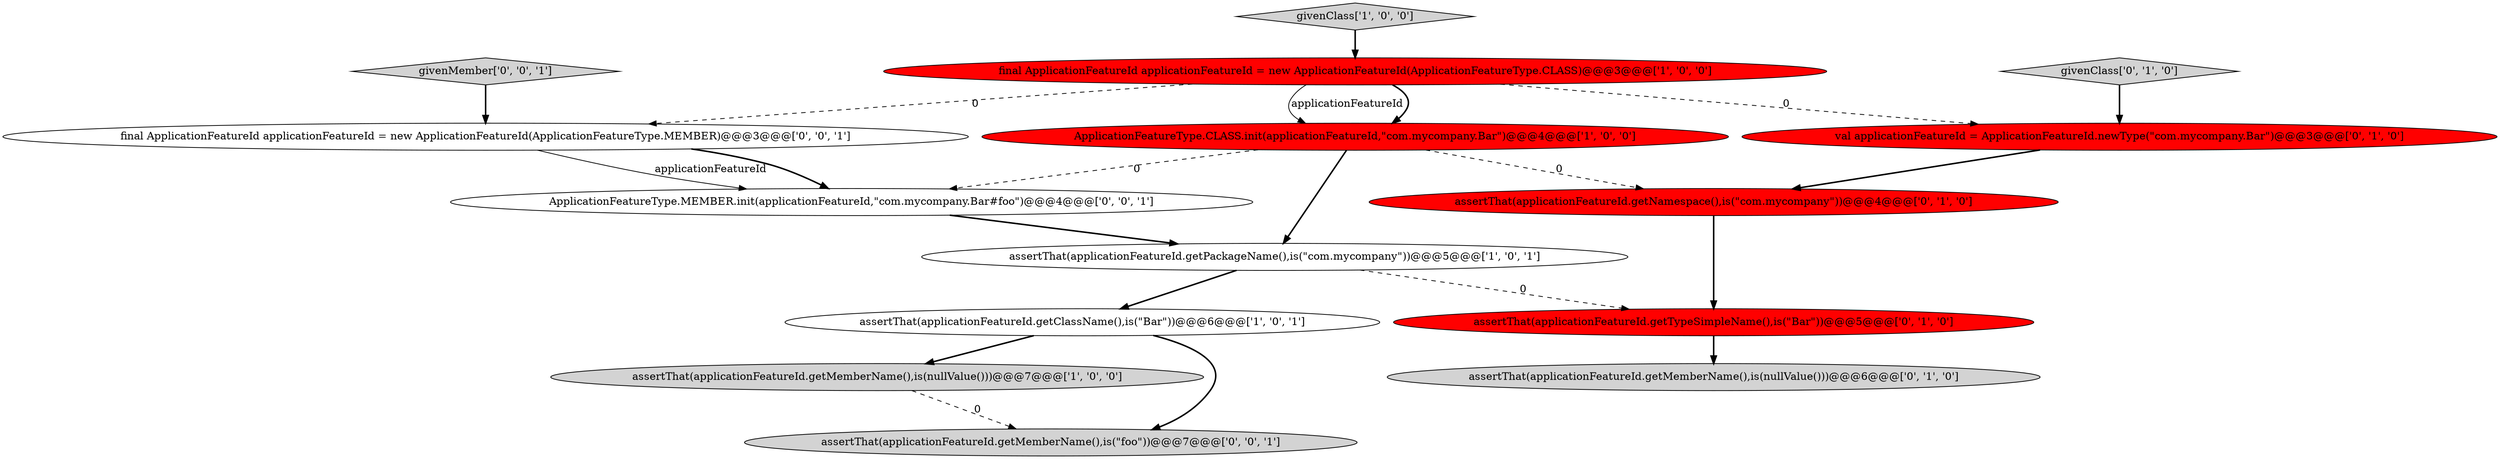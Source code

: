 digraph {
4 [style = filled, label = "final ApplicationFeatureId applicationFeatureId = new ApplicationFeatureId(ApplicationFeatureType.CLASS)@@@3@@@['1', '0', '0']", fillcolor = red, shape = ellipse image = "AAA1AAABBB1BBB"];
3 [style = filled, label = "givenClass['1', '0', '0']", fillcolor = lightgray, shape = diamond image = "AAA0AAABBB1BBB"];
7 [style = filled, label = "assertThat(applicationFeatureId.getNamespace(),is(\"com.mycompany\"))@@@4@@@['0', '1', '0']", fillcolor = red, shape = ellipse image = "AAA1AAABBB2BBB"];
6 [style = filled, label = "assertThat(applicationFeatureId.getTypeSimpleName(),is(\"Bar\"))@@@5@@@['0', '1', '0']", fillcolor = red, shape = ellipse image = "AAA1AAABBB2BBB"];
2 [style = filled, label = "ApplicationFeatureType.CLASS.init(applicationFeatureId,\"com.mycompany.Bar\")@@@4@@@['1', '0', '0']", fillcolor = red, shape = ellipse image = "AAA1AAABBB1BBB"];
8 [style = filled, label = "givenClass['0', '1', '0']", fillcolor = lightgray, shape = diamond image = "AAA0AAABBB2BBB"];
13 [style = filled, label = "givenMember['0', '0', '1']", fillcolor = lightgray, shape = diamond image = "AAA0AAABBB3BBB"];
10 [style = filled, label = "assertThat(applicationFeatureId.getMemberName(),is(nullValue()))@@@6@@@['0', '1', '0']", fillcolor = lightgray, shape = ellipse image = "AAA0AAABBB2BBB"];
11 [style = filled, label = "ApplicationFeatureType.MEMBER.init(applicationFeatureId,\"com.mycompany.Bar#foo\")@@@4@@@['0', '0', '1']", fillcolor = white, shape = ellipse image = "AAA0AAABBB3BBB"];
1 [style = filled, label = "assertThat(applicationFeatureId.getMemberName(),is(nullValue()))@@@7@@@['1', '0', '0']", fillcolor = lightgray, shape = ellipse image = "AAA0AAABBB1BBB"];
12 [style = filled, label = "assertThat(applicationFeatureId.getMemberName(),is(\"foo\"))@@@7@@@['0', '0', '1']", fillcolor = lightgray, shape = ellipse image = "AAA0AAABBB3BBB"];
14 [style = filled, label = "final ApplicationFeatureId applicationFeatureId = new ApplicationFeatureId(ApplicationFeatureType.MEMBER)@@@3@@@['0', '0', '1']", fillcolor = white, shape = ellipse image = "AAA0AAABBB3BBB"];
9 [style = filled, label = "val applicationFeatureId = ApplicationFeatureId.newType(\"com.mycompany.Bar\")@@@3@@@['0', '1', '0']", fillcolor = red, shape = ellipse image = "AAA1AAABBB2BBB"];
5 [style = filled, label = "assertThat(applicationFeatureId.getClassName(),is(\"Bar\"))@@@6@@@['1', '0', '1']", fillcolor = white, shape = ellipse image = "AAA0AAABBB1BBB"];
0 [style = filled, label = "assertThat(applicationFeatureId.getPackageName(),is(\"com.mycompany\"))@@@5@@@['1', '0', '1']", fillcolor = white, shape = ellipse image = "AAA0AAABBB1BBB"];
0->6 [style = dashed, label="0"];
4->2 [style = bold, label=""];
9->7 [style = bold, label=""];
2->7 [style = dashed, label="0"];
3->4 [style = bold, label=""];
14->11 [style = solid, label="applicationFeatureId"];
1->12 [style = dashed, label="0"];
4->2 [style = solid, label="applicationFeatureId"];
5->1 [style = bold, label=""];
4->9 [style = dashed, label="0"];
2->0 [style = bold, label=""];
11->0 [style = bold, label=""];
5->12 [style = bold, label=""];
6->10 [style = bold, label=""];
7->6 [style = bold, label=""];
8->9 [style = bold, label=""];
2->11 [style = dashed, label="0"];
4->14 [style = dashed, label="0"];
14->11 [style = bold, label=""];
13->14 [style = bold, label=""];
0->5 [style = bold, label=""];
}

